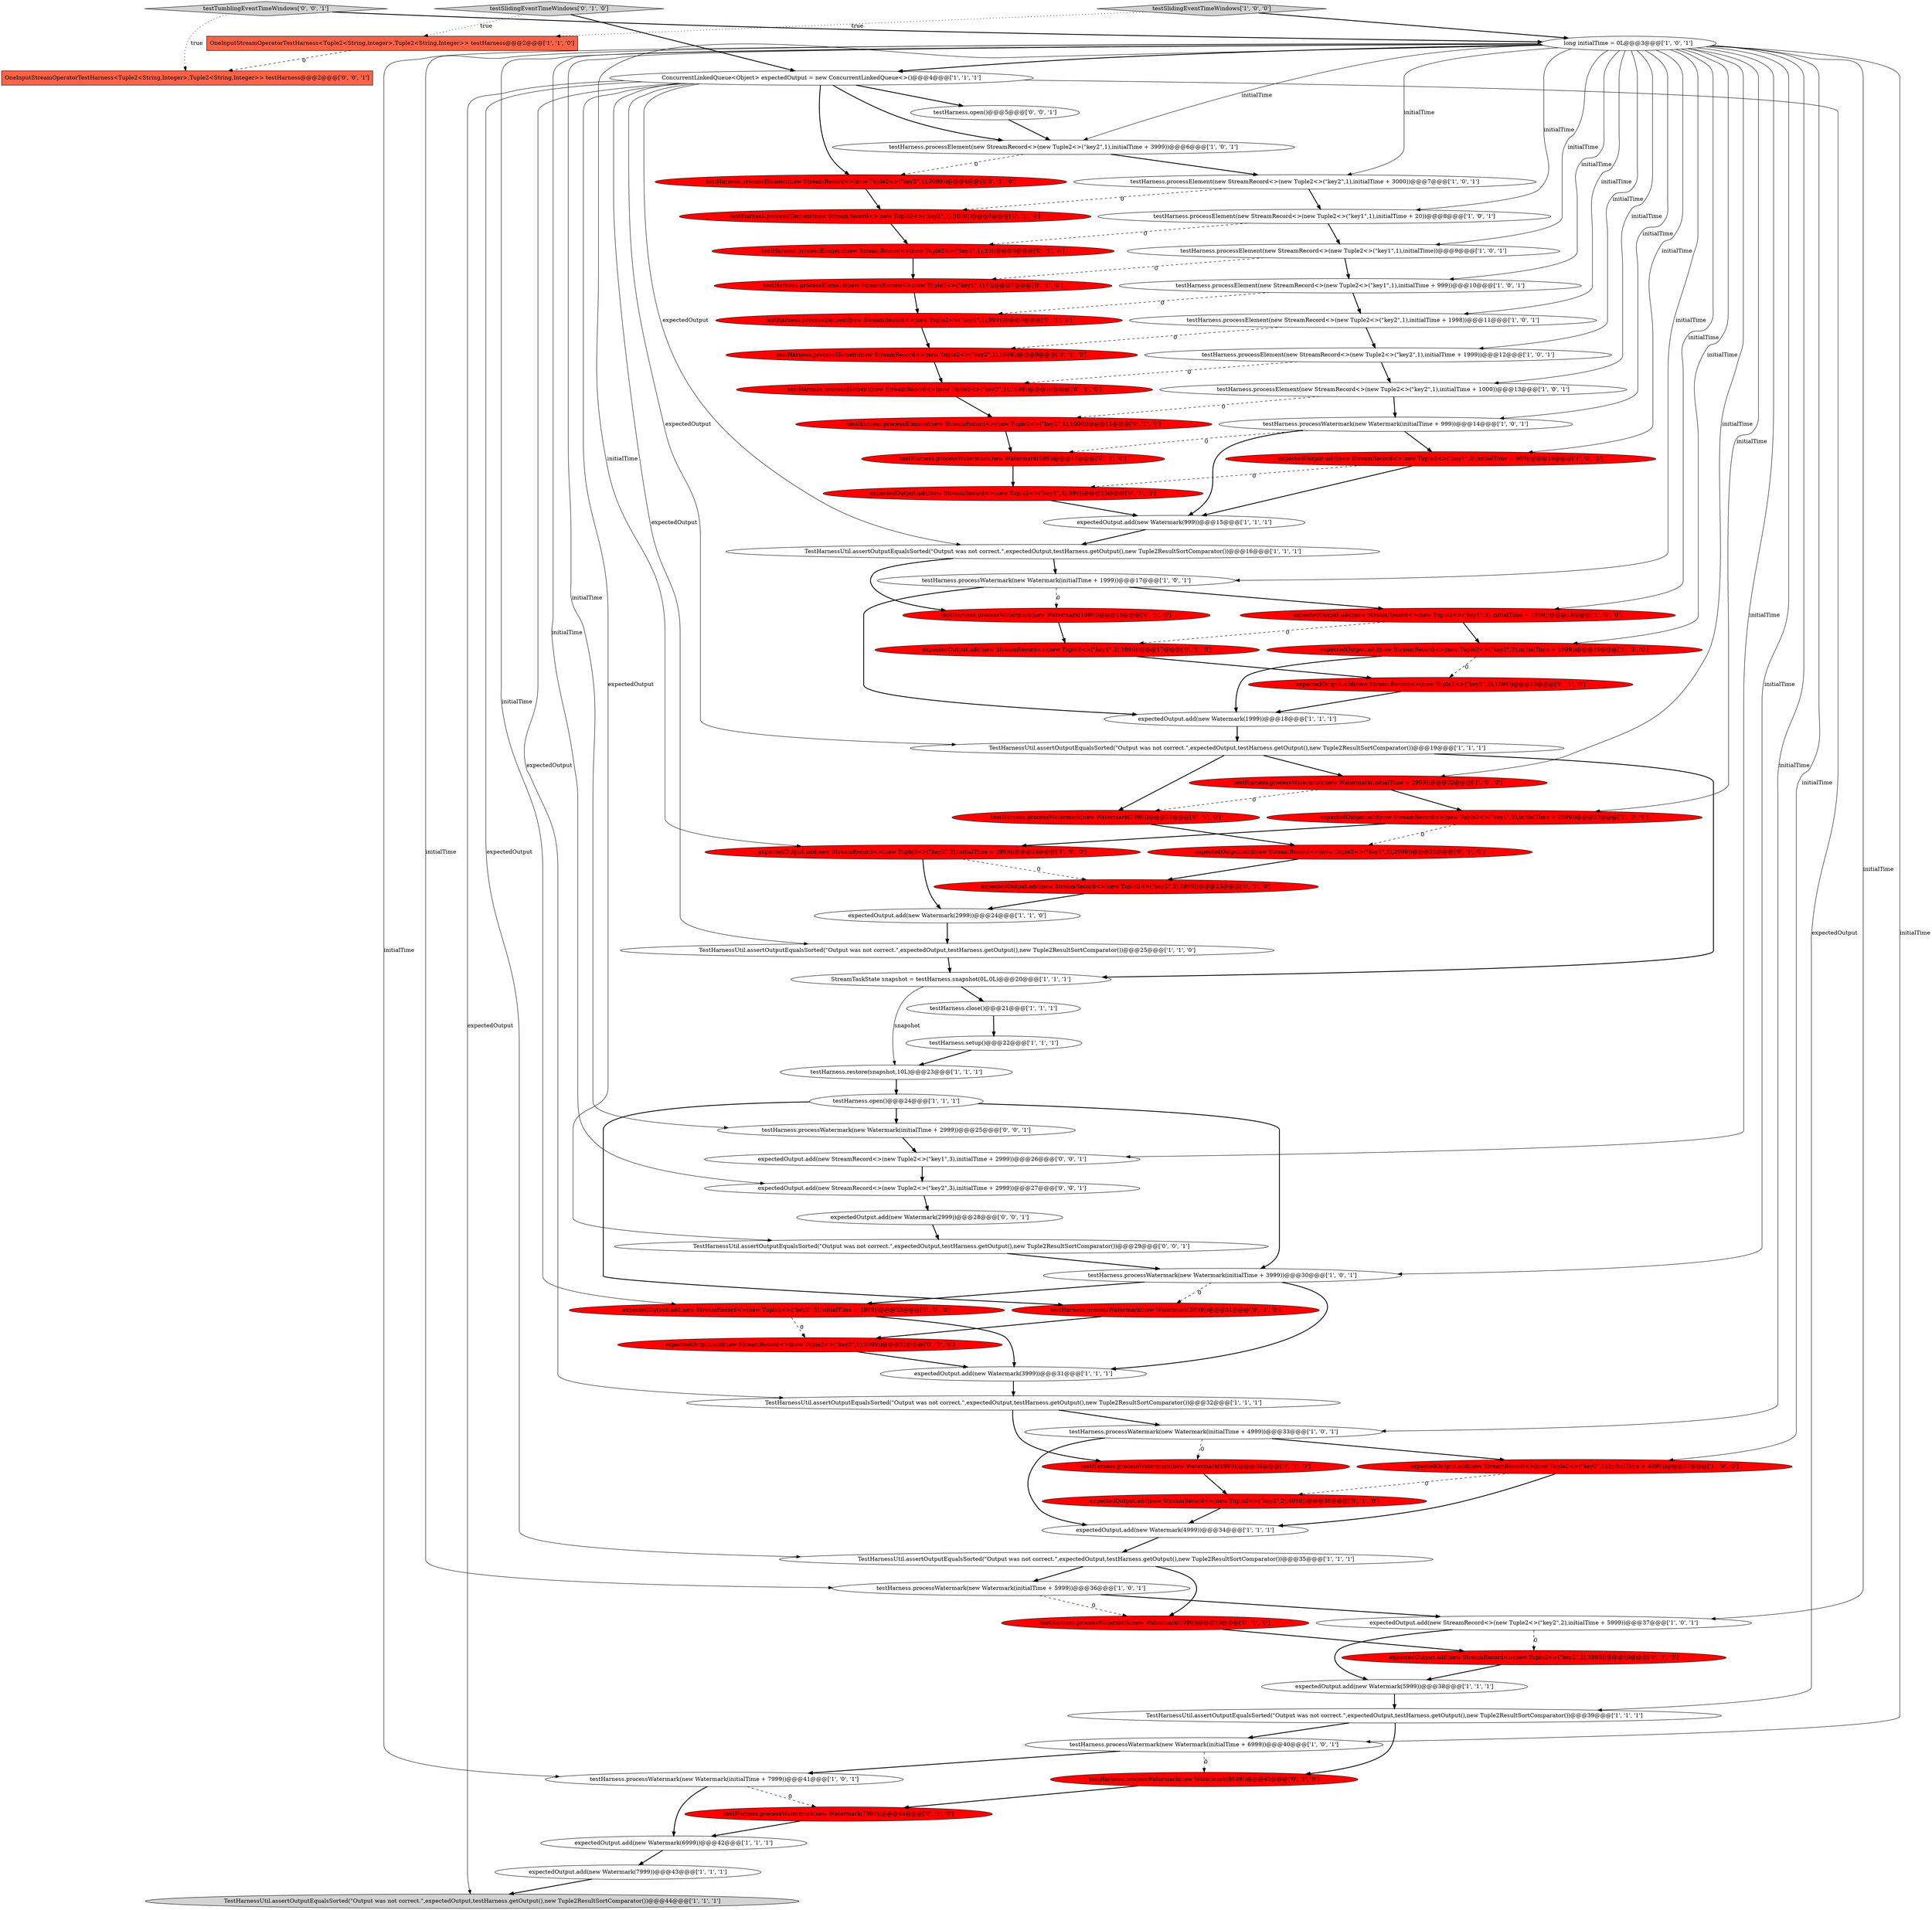 digraph {
9 [style = filled, label = "testHarness.restore(snapshot,10L)@@@23@@@['1', '1', '1']", fillcolor = white, shape = ellipse image = "AAA0AAABBB1BBB"];
19 [style = filled, label = "TestHarnessUtil.assertOutputEqualsSorted(\"Output was not correct.\",expectedOutput,testHarness.getOutput(),new Tuple2ResultSortComparator())@@@32@@@['1', '1', '1']", fillcolor = white, shape = ellipse image = "AAA0AAABBB1BBB"];
25 [style = filled, label = "expectedOutput.add(new StreamRecord<>(new Tuple2<>(\"key2\",3),initialTime + 1999))@@@19@@@['1', '0', '0']", fillcolor = red, shape = ellipse image = "AAA1AAABBB1BBB"];
27 [style = filled, label = "expectedOutput.add(new Watermark(7999))@@@43@@@['1', '1', '1']", fillcolor = white, shape = ellipse image = "AAA0AAABBB1BBB"];
12 [style = filled, label = "TestHarnessUtil.assertOutputEqualsSorted(\"Output was not correct.\",expectedOutput,testHarness.getOutput(),new Tuple2ResultSortComparator())@@@25@@@['1', '1', '0']", fillcolor = white, shape = ellipse image = "AAA0AAABBB1BBB"];
67 [style = filled, label = "expectedOutput.add(new StreamRecord<>(new Tuple2<>(\"key2\",2),5999))@@@40@@@['0', '1', '0']", fillcolor = red, shape = ellipse image = "AAA1AAABBB2BBB"];
26 [style = filled, label = "TestHarnessUtil.assertOutputEqualsSorted(\"Output was not correct.\",expectedOutput,testHarness.getOutput(),new Tuple2ResultSortComparator())@@@39@@@['1', '1', '1']", fillcolor = white, shape = ellipse image = "AAA0AAABBB1BBB"];
63 [style = filled, label = "testSlidingEventTimeWindows['0', '1', '0']", fillcolor = lightgray, shape = diamond image = "AAA0AAABBB2BBB"];
45 [style = filled, label = "testHarness.processWatermark(new Watermark(initialTime + 6999))@@@40@@@['1', '0', '1']", fillcolor = white, shape = ellipse image = "AAA0AAABBB1BBB"];
53 [style = filled, label = "testHarness.processElement(new StreamRecord<>(new Tuple2<>(\"key2\",1),3999))@@@4@@@['0', '1', '0']", fillcolor = red, shape = ellipse image = "AAA1AAABBB2BBB"];
7 [style = filled, label = "testHarness.open()@@@24@@@['1', '1', '1']", fillcolor = white, shape = ellipse image = "AAA0AAABBB1BBB"];
68 [style = filled, label = "testHarness.processElement(new StreamRecord<>(new Tuple2<>(\"key2\",1),3000))@@@5@@@['0', '1', '0']", fillcolor = red, shape = ellipse image = "AAA1AAABBB2BBB"];
33 [style = filled, label = "testHarness.processElement(new StreamRecord<>(new Tuple2<>(\"key1\",1),initialTime))@@@9@@@['1', '0', '1']", fillcolor = white, shape = ellipse image = "AAA0AAABBB1BBB"];
34 [style = filled, label = "testHarness.processElement(new StreamRecord<>(new Tuple2<>(\"key1\",1),initialTime + 999))@@@10@@@['1', '0', '1']", fillcolor = white, shape = ellipse image = "AAA0AAABBB1BBB"];
35 [style = filled, label = "testHarness.processElement(new StreamRecord<>(new Tuple2<>(\"key2\",1),initialTime + 1000))@@@13@@@['1', '0', '1']", fillcolor = white, shape = ellipse image = "AAA0AAABBB1BBB"];
4 [style = filled, label = "TestHarnessUtil.assertOutputEqualsSorted(\"Output was not correct.\",expectedOutput,testHarness.getOutput(),new Tuple2ResultSortComparator())@@@44@@@['1', '1', '1']", fillcolor = lightgray, shape = ellipse image = "AAA0AAABBB1BBB"];
11 [style = filled, label = "expectedOutput.add(new StreamRecord<>(new Tuple2<>(\"key2\",2),initialTime + 4999))@@@37@@@['1', '0', '0']", fillcolor = red, shape = ellipse image = "AAA1AAABBB1BBB"];
69 [style = filled, label = "testHarness.processElement(new StreamRecord<>(new Tuple2<>(\"key1\",1),20))@@@6@@@['0', '1', '0']", fillcolor = red, shape = ellipse image = "AAA1AAABBB2BBB"];
6 [style = filled, label = "testHarness.processElement(new StreamRecord<>(new Tuple2<>(\"key2\",1),initialTime + 1998))@@@11@@@['1', '0', '1']", fillcolor = white, shape = ellipse image = "AAA0AAABBB1BBB"];
16 [style = filled, label = "expectedOutput.add(new Watermark(999))@@@15@@@['1', '1', '1']", fillcolor = white, shape = ellipse image = "AAA0AAABBB1BBB"];
5 [style = filled, label = "testHarness.processWatermark(new Watermark(initialTime + 5999))@@@36@@@['1', '0', '1']", fillcolor = white, shape = ellipse image = "AAA0AAABBB1BBB"];
77 [style = filled, label = "OneInputStreamOperatorTestHarness<Tuple2<String,Integer>,Tuple2<String,Integer>> testHarness@@@2@@@['0', '0', '1']", fillcolor = tomato, shape = box image = "AAA0AAABBB3BBB"];
3 [style = filled, label = "testHarness.processElement(new StreamRecord<>(new Tuple2<>(\"key2\",1),initialTime + 3999))@@@6@@@['1', '0', '1']", fillcolor = white, shape = ellipse image = "AAA0AAABBB1BBB"];
30 [style = filled, label = "ConcurrentLinkedQueue<Object> expectedOutput = new ConcurrentLinkedQueue<>()@@@4@@@['1', '1', '1']", fillcolor = white, shape = ellipse image = "AAA0AAABBB1BBB"];
36 [style = filled, label = "testHarness.processWatermark(new Watermark(initialTime + 3999))@@@30@@@['1', '0', '1']", fillcolor = white, shape = ellipse image = "AAA0AAABBB1BBB"];
31 [style = filled, label = "testHarness.processWatermark(new Watermark(initialTime + 999))@@@14@@@['1', '0', '1']", fillcolor = white, shape = ellipse image = "AAA0AAABBB1BBB"];
73 [style = filled, label = "testHarness.processWatermark(new Watermark(initialTime + 2999))@@@25@@@['0', '0', '1']", fillcolor = white, shape = ellipse image = "AAA0AAABBB3BBB"];
79 [style = filled, label = "expectedOutput.add(new StreamRecord<>(new Tuple2<>(\"key2\",3),initialTime + 2999))@@@27@@@['0', '0', '1']", fillcolor = white, shape = ellipse image = "AAA0AAABBB3BBB"];
47 [style = filled, label = "expectedOutput.add(new Watermark(5999))@@@38@@@['1', '1', '1']", fillcolor = white, shape = ellipse image = "AAA0AAABBB1BBB"];
43 [style = filled, label = "testHarness.setup()@@@22@@@['1', '1', '1']", fillcolor = white, shape = ellipse image = "AAA0AAABBB1BBB"];
78 [style = filled, label = "TestHarnessUtil.assertOutputEqualsSorted(\"Output was not correct.\",expectedOutput,testHarness.getOutput(),new Tuple2ResultSortComparator())@@@29@@@['0', '0', '1']", fillcolor = white, shape = ellipse image = "AAA0AAABBB3BBB"];
20 [style = filled, label = "expectedOutput.add(new Watermark(6999))@@@42@@@['1', '1', '1']", fillcolor = white, shape = ellipse image = "AAA0AAABBB1BBB"];
18 [style = filled, label = "testHarness.processWatermark(new Watermark(initialTime + 1999))@@@17@@@['1', '0', '1']", fillcolor = white, shape = ellipse image = "AAA0AAABBB1BBB"];
2 [style = filled, label = "testHarness.close()@@@21@@@['1', '1', '1']", fillcolor = white, shape = ellipse image = "AAA0AAABBB1BBB"];
62 [style = filled, label = "expectedOutput.add(new StreamRecord<>(new Tuple2<>(\"key2\",5),3999))@@@32@@@['0', '1', '0']", fillcolor = red, shape = ellipse image = "AAA1AAABBB2BBB"];
22 [style = filled, label = "expectedOutput.add(new StreamRecord<>(new Tuple2<>(\"key2\",3),initialTime + 2999))@@@24@@@['1', '0', '0']", fillcolor = red, shape = ellipse image = "AAA1AAABBB1BBB"];
51 [style = filled, label = "testHarness.processWatermark(new Watermark(999))@@@12@@@['0', '1', '0']", fillcolor = red, shape = ellipse image = "AAA1AAABBB2BBB"];
75 [style = filled, label = "expectedOutput.add(new StreamRecord<>(new Tuple2<>(\"key1\",3),initialTime + 2999))@@@26@@@['0', '0', '1']", fillcolor = white, shape = ellipse image = "AAA0AAABBB3BBB"];
15 [style = filled, label = "expectedOutput.add(new Watermark(4999))@@@34@@@['1', '1', '1']", fillcolor = white, shape = ellipse image = "AAA0AAABBB1BBB"];
13 [style = filled, label = "expectedOutput.add(new Watermark(3999))@@@31@@@['1', '1', '1']", fillcolor = white, shape = ellipse image = "AAA0AAABBB1BBB"];
60 [style = filled, label = "testHarness.processElement(new StreamRecord<>(new Tuple2<>(\"key1\",1),0))@@@7@@@['0', '1', '0']", fillcolor = red, shape = ellipse image = "AAA1AAABBB2BBB"];
65 [style = filled, label = "testHarness.processWatermark(new Watermark(6999))@@@43@@@['0', '1', '0']", fillcolor = red, shape = ellipse image = "AAA1AAABBB2BBB"];
76 [style = filled, label = "testTumblingEventTimeWindows['0', '0', '1']", fillcolor = lightgray, shape = diamond image = "AAA0AAABBB3BBB"];
54 [style = filled, label = "expectedOutput.add(new StreamRecord<>(new Tuple2<>(\"key2\",3),1999))@@@18@@@['0', '1', '0']", fillcolor = red, shape = ellipse image = "AAA1AAABBB2BBB"];
1 [style = filled, label = "expectedOutput.add(new Watermark(1999))@@@18@@@['1', '1', '1']", fillcolor = white, shape = ellipse image = "AAA0AAABBB1BBB"];
42 [style = filled, label = "expectedOutput.add(new StreamRecord<>(new Tuple2<>(\"key1\",3),initialTime + 2999))@@@23@@@['1', '0', '0']", fillcolor = red, shape = ellipse image = "AAA1AAABBB1BBB"];
52 [style = filled, label = "testHarness.processWatermark(new Watermark(2999))@@@21@@@['0', '1', '0']", fillcolor = red, shape = ellipse image = "AAA1AAABBB2BBB"];
41 [style = filled, label = "testHarness.processWatermark(new Watermark(initialTime + 7999))@@@41@@@['1', '0', '1']", fillcolor = white, shape = ellipse image = "AAA0AAABBB1BBB"];
17 [style = filled, label = "expectedOutput.add(new Watermark(2999))@@@24@@@['1', '1', '0']", fillcolor = white, shape = ellipse image = "AAA0AAABBB1BBB"];
0 [style = filled, label = "long initialTime = 0L@@@3@@@['1', '0', '1']", fillcolor = white, shape = ellipse image = "AAA0AAABBB1BBB"];
56 [style = filled, label = "testHarness.processElement(new StreamRecord<>(new Tuple2<>(\"key2\",1),1998))@@@9@@@['0', '1', '0']", fillcolor = red, shape = ellipse image = "AAA1AAABBB2BBB"];
58 [style = filled, label = "testHarness.processElement(new StreamRecord<>(new Tuple2<>(\"key1\",1),999))@@@8@@@['0', '1', '0']", fillcolor = red, shape = ellipse image = "AAA1AAABBB2BBB"];
59 [style = filled, label = "expectedOutput.add(new StreamRecord<>(new Tuple2<>(\"key1\",3),999))@@@13@@@['0', '1', '0']", fillcolor = red, shape = ellipse image = "AAA1AAABBB2BBB"];
24 [style = filled, label = "expectedOutput.add(new StreamRecord<>(new Tuple2<>(\"key2\",2),initialTime + 5999))@@@37@@@['1', '0', '1']", fillcolor = white, shape = ellipse image = "AAA0AAABBB1BBB"];
23 [style = filled, label = "TestHarnessUtil.assertOutputEqualsSorted(\"Output was not correct.\",expectedOutput,testHarness.getOutput(),new Tuple2ResultSortComparator())@@@19@@@['1', '1', '1']", fillcolor = white, shape = ellipse image = "AAA0AAABBB1BBB"];
66 [style = filled, label = "expectedOutput.add(new StreamRecord<>(new Tuple2<>(\"key2\",2),4999))@@@36@@@['0', '1', '0']", fillcolor = red, shape = ellipse image = "AAA1AAABBB2BBB"];
40 [style = filled, label = "testHarness.processElement(new StreamRecord<>(new Tuple2<>(\"key2\",1),initialTime + 1999))@@@12@@@['1', '0', '1']", fillcolor = white, shape = ellipse image = "AAA0AAABBB1BBB"];
29 [style = filled, label = "StreamTaskState snapshot = testHarness.snapshot(0L,0L)@@@20@@@['1', '1', '1']", fillcolor = white, shape = ellipse image = "AAA0AAABBB1BBB"];
72 [style = filled, label = "testHarness.processElement(new StreamRecord<>(new Tuple2<>(\"key2\",1),1999))@@@10@@@['0', '1', '0']", fillcolor = red, shape = ellipse image = "AAA1AAABBB2BBB"];
49 [style = filled, label = "testHarness.processWatermark(new Watermark(5999))@@@39@@@['0', '1', '0']", fillcolor = red, shape = ellipse image = "AAA1AAABBB2BBB"];
50 [style = filled, label = "testHarness.processWatermark(new Watermark(7999))@@@44@@@['0', '1', '0']", fillcolor = red, shape = ellipse image = "AAA1AAABBB2BBB"];
46 [style = filled, label = "expectedOutput.add(new StreamRecord<>(new Tuple2<>(\"key2\",5),initialTime + 3999))@@@33@@@['1', '0', '0']", fillcolor = red, shape = ellipse image = "AAA1AAABBB1BBB"];
70 [style = filled, label = "testHarness.processElement(new StreamRecord<>(new Tuple2<>(\"key2\",1),1000))@@@11@@@['0', '1', '0']", fillcolor = red, shape = ellipse image = "AAA1AAABBB2BBB"];
71 [style = filled, label = "testHarness.processWatermark(new Watermark(1999))@@@16@@@['0', '1', '0']", fillcolor = red, shape = ellipse image = "AAA1AAABBB2BBB"];
48 [style = filled, label = "expectedOutput.add(new StreamRecord<>(new Tuple2<>(\"key1\",3),2999))@@@22@@@['0', '1', '0']", fillcolor = red, shape = ellipse image = "AAA1AAABBB2BBB"];
21 [style = filled, label = "testHarness.processElement(new StreamRecord<>(new Tuple2<>(\"key2\",1),initialTime + 3000))@@@7@@@['1', '0', '1']", fillcolor = white, shape = ellipse image = "AAA0AAABBB1BBB"];
14 [style = filled, label = "OneInputStreamOperatorTestHarness<Tuple2<String,Integer>,Tuple2<String,Integer>> testHarness@@@2@@@['1', '1', '0']", fillcolor = tomato, shape = box image = "AAA0AAABBB1BBB"];
32 [style = filled, label = "testHarness.processWatermark(new Watermark(initialTime + 2999))@@@22@@@['1', '0', '0']", fillcolor = red, shape = ellipse image = "AAA1AAABBB1BBB"];
39 [style = filled, label = "testHarness.processElement(new StreamRecord<>(new Tuple2<>(\"key1\",1),initialTime + 20))@@@8@@@['1', '0', '1']", fillcolor = white, shape = ellipse image = "AAA0AAABBB1BBB"];
55 [style = filled, label = "expectedOutput.add(new StreamRecord<>(new Tuple2<>(\"key2\",3),2999))@@@23@@@['0', '1', '0']", fillcolor = red, shape = ellipse image = "AAA1AAABBB2BBB"];
64 [style = filled, label = "testHarness.processWatermark(new Watermark(4999))@@@35@@@['0', '1', '0']", fillcolor = red, shape = ellipse image = "AAA1AAABBB2BBB"];
10 [style = filled, label = "expectedOutput.add(new StreamRecord<>(new Tuple2<>(\"key1\",3),initialTime + 999))@@@14@@@['1', '0', '0']", fillcolor = red, shape = ellipse image = "AAA1AAABBB1BBB"];
57 [style = filled, label = "testHarness.processWatermark(new Watermark(3999))@@@31@@@['0', '1', '0']", fillcolor = red, shape = ellipse image = "AAA1AAABBB2BBB"];
28 [style = filled, label = "testSlidingEventTimeWindows['1', '0', '0']", fillcolor = lightgray, shape = diamond image = "AAA0AAABBB1BBB"];
61 [style = filled, label = "expectedOutput.add(new StreamRecord<>(new Tuple2<>(\"key1\",3),1999))@@@17@@@['0', '1', '0']", fillcolor = red, shape = ellipse image = "AAA1AAABBB2BBB"];
38 [style = filled, label = "expectedOutput.add(new StreamRecord<>(new Tuple2<>(\"key1\",3),initialTime + 1999))@@@18@@@['1', '0', '0']", fillcolor = red, shape = ellipse image = "AAA1AAABBB1BBB"];
80 [style = filled, label = "testHarness.open()@@@5@@@['0', '0', '1']", fillcolor = white, shape = ellipse image = "AAA0AAABBB3BBB"];
44 [style = filled, label = "TestHarnessUtil.assertOutputEqualsSorted(\"Output was not correct.\",expectedOutput,testHarness.getOutput(),new Tuple2ResultSortComparator())@@@35@@@['1', '1', '1']", fillcolor = white, shape = ellipse image = "AAA0AAABBB1BBB"];
8 [style = filled, label = "TestHarnessUtil.assertOutputEqualsSorted(\"Output was not correct.\",expectedOutput,testHarness.getOutput(),new Tuple2ResultSortComparator())@@@16@@@['1', '1', '1']", fillcolor = white, shape = ellipse image = "AAA0AAABBB1BBB"];
74 [style = filled, label = "expectedOutput.add(new Watermark(2999))@@@28@@@['0', '0', '1']", fillcolor = white, shape = ellipse image = "AAA0AAABBB3BBB"];
37 [style = filled, label = "testHarness.processWatermark(new Watermark(initialTime + 4999))@@@33@@@['1', '0', '1']", fillcolor = white, shape = ellipse image = "AAA0AAABBB1BBB"];
78->36 [style = bold, label=""];
0->36 [style = solid, label="initialTime"];
0->30 [style = bold, label=""];
55->17 [style = bold, label=""];
62->13 [style = bold, label=""];
0->3 [style = solid, label="initialTime"];
30->4 [style = solid, label="expectedOutput"];
25->1 [style = bold, label=""];
14->77 [style = dashed, label="0"];
76->0 [style = bold, label=""];
69->60 [style = bold, label=""];
68->69 [style = bold, label=""];
46->13 [style = bold, label=""];
37->11 [style = bold, label=""];
29->9 [style = solid, label="snapshot"];
57->62 [style = bold, label=""];
0->39 [style = solid, label="initialTime"];
38->61 [style = dashed, label="0"];
0->38 [style = solid, label="initialTime"];
28->14 [style = dotted, label="true"];
37->15 [style = bold, label=""];
9->7 [style = bold, label=""];
73->75 [style = bold, label=""];
41->20 [style = bold, label=""];
70->51 [style = bold, label=""];
0->24 [style = solid, label="initialTime"];
1->23 [style = bold, label=""];
20->27 [style = bold, label=""];
23->29 [style = bold, label=""];
28->0 [style = bold, label=""];
26->65 [style = bold, label=""];
56->72 [style = bold, label=""];
29->2 [style = bold, label=""];
65->50 [style = bold, label=""];
22->55 [style = dashed, label="0"];
23->52 [style = bold, label=""];
30->23 [style = solid, label="expectedOutput"];
47->26 [style = bold, label=""];
67->47 [style = bold, label=""];
49->67 [style = bold, label=""];
0->35 [style = solid, label="initialTime"];
7->73 [style = bold, label=""];
18->38 [style = bold, label=""];
45->41 [style = bold, label=""];
0->42 [style = solid, label="initialTime"];
35->31 [style = bold, label=""];
5->49 [style = dashed, label="0"];
0->40 [style = solid, label="initialTime"];
21->68 [style = dashed, label="0"];
0->22 [style = solid, label="initialTime"];
74->78 [style = bold, label=""];
8->18 [style = bold, label=""];
31->51 [style = dashed, label="0"];
46->62 [style = dashed, label="0"];
36->57 [style = dashed, label="0"];
0->79 [style = solid, label="initialTime"];
7->57 [style = bold, label=""];
30->8 [style = solid, label="expectedOutput"];
66->15 [style = bold, label=""];
30->78 [style = solid, label="expectedOutput"];
44->49 [style = bold, label=""];
24->47 [style = bold, label=""];
58->56 [style = bold, label=""];
19->37 [style = bold, label=""];
34->58 [style = dashed, label="0"];
0->46 [style = solid, label="initialTime"];
71->61 [style = bold, label=""];
36->46 [style = bold, label=""];
12->29 [style = bold, label=""];
18->1 [style = bold, label=""];
48->55 [style = bold, label=""];
52->48 [style = bold, label=""];
0->5 [style = solid, label="initialTime"];
53->68 [style = bold, label=""];
64->66 [style = bold, label=""];
38->25 [style = bold, label=""];
22->17 [style = bold, label=""];
63->14 [style = dotted, label="true"];
35->70 [style = dashed, label="0"];
75->79 [style = bold, label=""];
42->22 [style = bold, label=""];
33->60 [style = dashed, label="0"];
0->25 [style = solid, label="initialTime"];
32->42 [style = bold, label=""];
0->31 [style = solid, label="initialTime"];
2->43 [style = bold, label=""];
40->72 [style = dashed, label="0"];
30->26 [style = solid, label="expectedOutput"];
40->35 [style = bold, label=""];
19->64 [style = bold, label=""];
0->6 [style = solid, label="initialTime"];
16->8 [style = bold, label=""];
37->64 [style = dashed, label="0"];
0->37 [style = solid, label="initialTime"];
32->52 [style = dashed, label="0"];
23->32 [style = bold, label=""];
15->44 [style = bold, label=""];
0->75 [style = solid, label="initialTime"];
30->53 [style = bold, label=""];
0->21 [style = solid, label="initialTime"];
43->9 [style = bold, label=""];
76->77 [style = dotted, label="true"];
3->53 [style = dashed, label="0"];
42->48 [style = dashed, label="0"];
39->33 [style = bold, label=""];
18->71 [style = dashed, label="0"];
60->58 [style = bold, label=""];
13->19 [style = bold, label=""];
17->12 [style = bold, label=""];
80->3 [style = bold, label=""];
36->13 [style = bold, label=""];
21->39 [style = bold, label=""];
10->16 [style = bold, label=""];
30->3 [style = bold, label=""];
0->73 [style = solid, label="initialTime"];
31->10 [style = bold, label=""];
5->24 [style = bold, label=""];
0->41 [style = solid, label="initialTime"];
8->71 [style = bold, label=""];
3->21 [style = bold, label=""];
0->18 [style = solid, label="initialTime"];
61->54 [style = bold, label=""];
10->59 [style = dashed, label="0"];
44->5 [style = bold, label=""];
7->36 [style = bold, label=""];
41->50 [style = dashed, label="0"];
25->54 [style = dashed, label="0"];
31->16 [style = bold, label=""];
30->44 [style = solid, label="expectedOutput"];
72->70 [style = bold, label=""];
50->20 [style = bold, label=""];
30->80 [style = bold, label=""];
0->10 [style = solid, label="initialTime"];
30->12 [style = solid, label="expectedOutput"];
0->11 [style = solid, label="initialTime"];
45->65 [style = dashed, label="0"];
59->16 [style = bold, label=""];
0->34 [style = solid, label="initialTime"];
63->30 [style = bold, label=""];
11->15 [style = bold, label=""];
0->33 [style = solid, label="initialTime"];
51->59 [style = bold, label=""];
27->4 [style = bold, label=""];
0->45 [style = solid, label="initialTime"];
30->19 [style = solid, label="expectedOutput"];
6->40 [style = bold, label=""];
0->32 [style = solid, label="initialTime"];
34->6 [style = bold, label=""];
79->74 [style = bold, label=""];
6->56 [style = dashed, label="0"];
26->45 [style = bold, label=""];
39->69 [style = dashed, label="0"];
11->66 [style = dashed, label="0"];
33->34 [style = bold, label=""];
24->67 [style = dashed, label="0"];
54->1 [style = bold, label=""];
}
